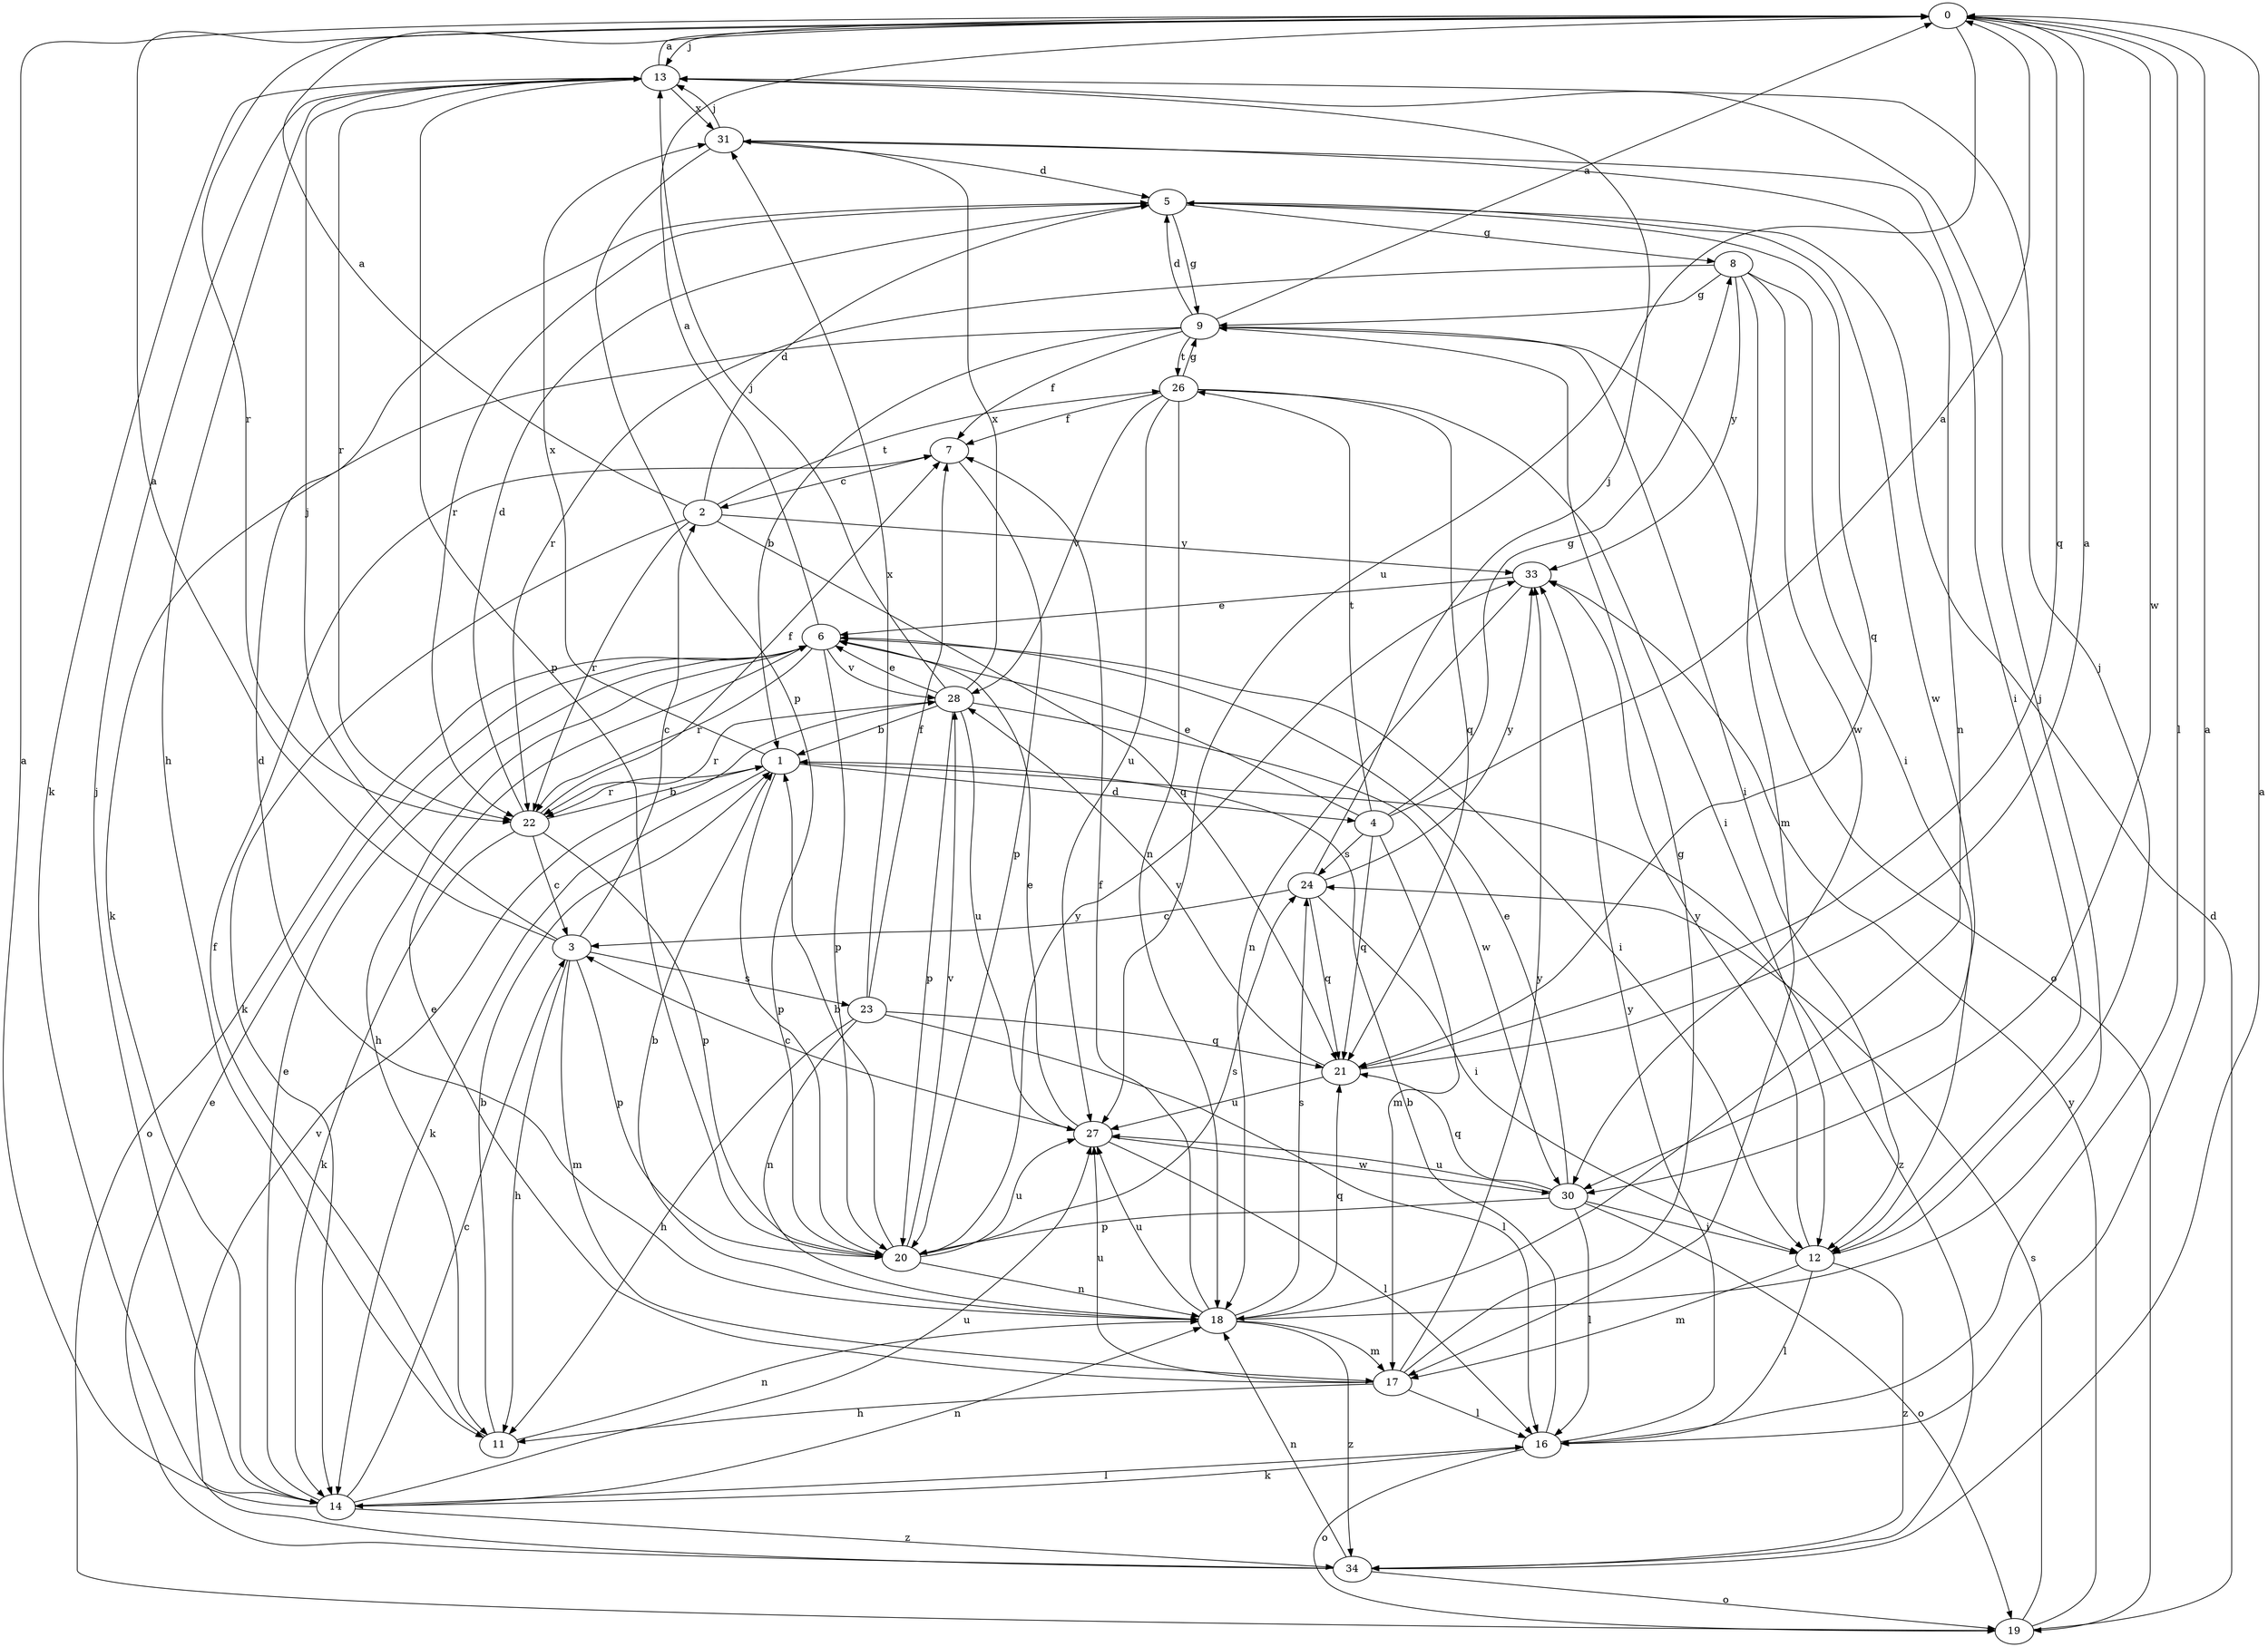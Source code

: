 strict digraph  {
0;
1;
2;
3;
4;
5;
6;
7;
8;
9;
11;
12;
13;
14;
16;
17;
18;
19;
20;
21;
22;
23;
24;
26;
27;
28;
30;
31;
33;
34;
0 -> 13  [label=j];
0 -> 16  [label=l];
0 -> 21  [label=q];
0 -> 22  [label=r];
0 -> 27  [label=u];
0 -> 30  [label=w];
1 -> 4  [label=d];
1 -> 14  [label=k];
1 -> 20  [label=p];
1 -> 22  [label=r];
1 -> 31  [label=x];
1 -> 34  [label=z];
2 -> 0  [label=a];
2 -> 5  [label=d];
2 -> 14  [label=k];
2 -> 21  [label=q];
2 -> 22  [label=r];
2 -> 26  [label=t];
2 -> 33  [label=y];
3 -> 0  [label=a];
3 -> 2  [label=c];
3 -> 11  [label=h];
3 -> 13  [label=j];
3 -> 17  [label=m];
3 -> 20  [label=p];
3 -> 23  [label=s];
4 -> 0  [label=a];
4 -> 6  [label=e];
4 -> 8  [label=g];
4 -> 17  [label=m];
4 -> 21  [label=q];
4 -> 24  [label=s];
4 -> 26  [label=t];
5 -> 8  [label=g];
5 -> 9  [label=g];
5 -> 21  [label=q];
5 -> 22  [label=r];
5 -> 30  [label=w];
6 -> 0  [label=a];
6 -> 11  [label=h];
6 -> 12  [label=i];
6 -> 19  [label=o];
6 -> 20  [label=p];
6 -> 22  [label=r];
6 -> 28  [label=v];
7 -> 2  [label=c];
7 -> 20  [label=p];
8 -> 9  [label=g];
8 -> 12  [label=i];
8 -> 17  [label=m];
8 -> 22  [label=r];
8 -> 30  [label=w];
8 -> 33  [label=y];
9 -> 0  [label=a];
9 -> 1  [label=b];
9 -> 5  [label=d];
9 -> 7  [label=f];
9 -> 12  [label=i];
9 -> 14  [label=k];
9 -> 19  [label=o];
9 -> 26  [label=t];
11 -> 1  [label=b];
11 -> 7  [label=f];
11 -> 18  [label=n];
12 -> 13  [label=j];
12 -> 16  [label=l];
12 -> 17  [label=m];
12 -> 33  [label=y];
12 -> 34  [label=z];
13 -> 0  [label=a];
13 -> 11  [label=h];
13 -> 14  [label=k];
13 -> 20  [label=p];
13 -> 22  [label=r];
13 -> 31  [label=x];
14 -> 0  [label=a];
14 -> 3  [label=c];
14 -> 6  [label=e];
14 -> 13  [label=j];
14 -> 16  [label=l];
14 -> 18  [label=n];
14 -> 27  [label=u];
14 -> 34  [label=z];
16 -> 0  [label=a];
16 -> 1  [label=b];
16 -> 14  [label=k];
16 -> 19  [label=o];
16 -> 33  [label=y];
17 -> 6  [label=e];
17 -> 9  [label=g];
17 -> 11  [label=h];
17 -> 16  [label=l];
17 -> 27  [label=u];
17 -> 33  [label=y];
18 -> 1  [label=b];
18 -> 5  [label=d];
18 -> 7  [label=f];
18 -> 13  [label=j];
18 -> 17  [label=m];
18 -> 21  [label=q];
18 -> 24  [label=s];
18 -> 27  [label=u];
18 -> 34  [label=z];
19 -> 5  [label=d];
19 -> 24  [label=s];
19 -> 33  [label=y];
20 -> 1  [label=b];
20 -> 18  [label=n];
20 -> 24  [label=s];
20 -> 27  [label=u];
20 -> 28  [label=v];
20 -> 33  [label=y];
21 -> 0  [label=a];
21 -> 27  [label=u];
21 -> 28  [label=v];
22 -> 1  [label=b];
22 -> 3  [label=c];
22 -> 5  [label=d];
22 -> 7  [label=f];
22 -> 14  [label=k];
22 -> 20  [label=p];
23 -> 7  [label=f];
23 -> 11  [label=h];
23 -> 16  [label=l];
23 -> 18  [label=n];
23 -> 21  [label=q];
23 -> 31  [label=x];
24 -> 3  [label=c];
24 -> 12  [label=i];
24 -> 13  [label=j];
24 -> 21  [label=q];
24 -> 33  [label=y];
26 -> 7  [label=f];
26 -> 9  [label=g];
26 -> 12  [label=i];
26 -> 18  [label=n];
26 -> 21  [label=q];
26 -> 27  [label=u];
26 -> 28  [label=v];
27 -> 3  [label=c];
27 -> 6  [label=e];
27 -> 16  [label=l];
27 -> 30  [label=w];
28 -> 1  [label=b];
28 -> 6  [label=e];
28 -> 13  [label=j];
28 -> 20  [label=p];
28 -> 22  [label=r];
28 -> 27  [label=u];
28 -> 30  [label=w];
28 -> 31  [label=x];
30 -> 6  [label=e];
30 -> 12  [label=i];
30 -> 16  [label=l];
30 -> 19  [label=o];
30 -> 20  [label=p];
30 -> 21  [label=q];
30 -> 27  [label=u];
31 -> 5  [label=d];
31 -> 12  [label=i];
31 -> 13  [label=j];
31 -> 18  [label=n];
31 -> 20  [label=p];
33 -> 6  [label=e];
33 -> 18  [label=n];
34 -> 0  [label=a];
34 -> 6  [label=e];
34 -> 18  [label=n];
34 -> 19  [label=o];
34 -> 28  [label=v];
}
